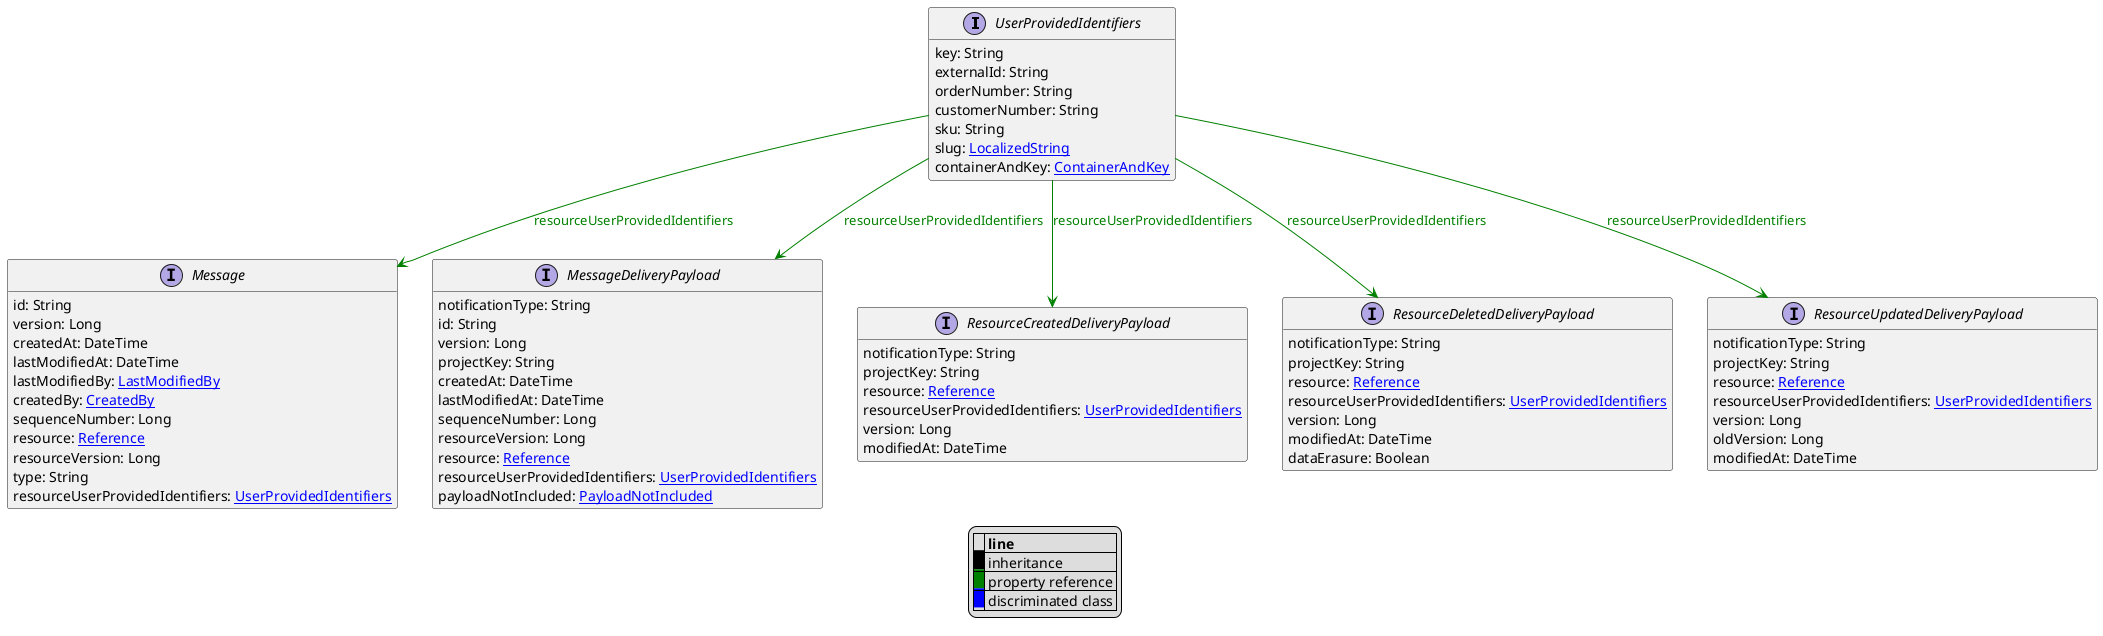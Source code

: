 @startuml

hide empty fields
hide empty methods
legend
|= |= line |
|<back:black>   </back>| inheritance |
|<back:green>   </back>| property reference |
|<back:blue>   </back>| discriminated class |
endlegend
interface UserProvidedIdentifiers [[UserProvidedIdentifiers.svg]]  {
    key: String
    externalId: String
    orderNumber: String
    customerNumber: String
    sku: String
    slug: [[LocalizedString.svg LocalizedString]]
    containerAndKey: [[ContainerAndKey.svg ContainerAndKey]]
}



interface Message [[Message.svg]]  {
    id: String
    version: Long
    createdAt: DateTime
    lastModifiedAt: DateTime
    lastModifiedBy: [[LastModifiedBy.svg LastModifiedBy]]
    createdBy: [[CreatedBy.svg CreatedBy]]
    sequenceNumber: Long
    resource: [[Reference.svg Reference]]
    resourceVersion: Long
    type: String
    resourceUserProvidedIdentifiers: [[UserProvidedIdentifiers.svg UserProvidedIdentifiers]]
}
interface MessageDeliveryPayload [[MessageDeliveryPayload.svg]]  {
    notificationType: String
    id: String
    version: Long
    projectKey: String
    createdAt: DateTime
    lastModifiedAt: DateTime
    sequenceNumber: Long
    resourceVersion: Long
    resource: [[Reference.svg Reference]]
    resourceUserProvidedIdentifiers: [[UserProvidedIdentifiers.svg UserProvidedIdentifiers]]
    payloadNotIncluded: [[PayloadNotIncluded.svg PayloadNotIncluded]]
}
interface ResourceCreatedDeliveryPayload [[ResourceCreatedDeliveryPayload.svg]]  {
    notificationType: String
    projectKey: String
    resource: [[Reference.svg Reference]]
    resourceUserProvidedIdentifiers: [[UserProvidedIdentifiers.svg UserProvidedIdentifiers]]
    version: Long
    modifiedAt: DateTime
}
interface ResourceDeletedDeliveryPayload [[ResourceDeletedDeliveryPayload.svg]]  {
    notificationType: String
    projectKey: String
    resource: [[Reference.svg Reference]]
    resourceUserProvidedIdentifiers: [[UserProvidedIdentifiers.svg UserProvidedIdentifiers]]
    version: Long
    modifiedAt: DateTime
    dataErasure: Boolean
}
interface ResourceUpdatedDeliveryPayload [[ResourceUpdatedDeliveryPayload.svg]]  {
    notificationType: String
    projectKey: String
    resource: [[Reference.svg Reference]]
    resourceUserProvidedIdentifiers: [[UserProvidedIdentifiers.svg UserProvidedIdentifiers]]
    version: Long
    oldVersion: Long
    modifiedAt: DateTime
}

UserProvidedIdentifiers --> Message #green;text:green : "resourceUserProvidedIdentifiers"
UserProvidedIdentifiers --> MessageDeliveryPayload #green;text:green : "resourceUserProvidedIdentifiers"
UserProvidedIdentifiers --> ResourceCreatedDeliveryPayload #green;text:green : "resourceUserProvidedIdentifiers"
UserProvidedIdentifiers --> ResourceDeletedDeliveryPayload #green;text:green : "resourceUserProvidedIdentifiers"
UserProvidedIdentifiers --> ResourceUpdatedDeliveryPayload #green;text:green : "resourceUserProvidedIdentifiers"
@enduml

